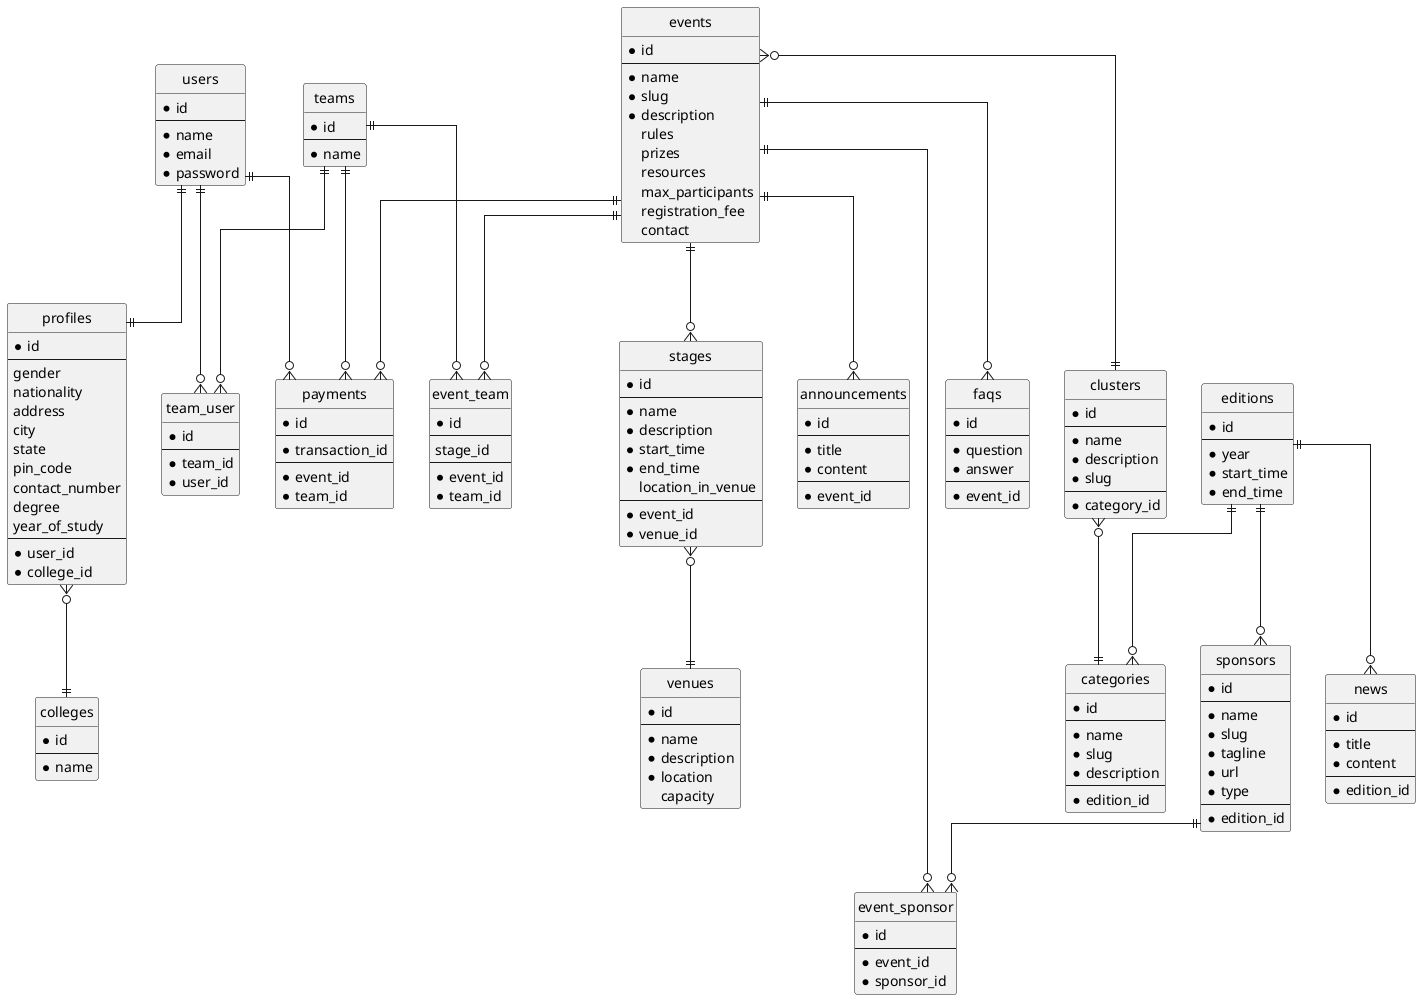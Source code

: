 @startuml E-R diagram
' hide the spot
hide circle

' avoid problems with angled crows feet
skinparam linetype ortho

entity users {
    * id
    --
    * name
    * email
    * password
}

entity colleges {
    * id
    --
    * name
}

entity profiles {
    * id
    --
    gender
    nationality
    address
    city
    state
    pin_code
    contact_number
    degree
    year_of_study
    --
    * user_id
    * college_id
}

entity sponsors {
    * id
    --
    * name
    * slug
    * tagline
    * url
    * type
    --
    * edition_id
}

entity editions {
    * id
    --
    * year
    * start_time
    * end_time
}

entity categories {
    * id
    --
    * name
    * slug
    * description
    --
    * edition_id
}

entity clusters {
    * id
    --
    * name
    * description
    * slug
    --
    * category_id
}

entity events {
    * id
    --
    * name
    * slug
    * description
    rules
    prizes
    resources
    max_participants
    registration_fee
    contact
}

entity event_sponsor {
    * id
    --
    * event_id
    * sponsor_id
}

entity announcements {
    * id
    --
    * title
    * content
    --
    * event_id
}

entity faqs {
    * id
    --
    * question
    * answer
    --
    * event_id
}

entity stages {
    * id
    --
    * name
    * description
    * start_time
    * end_time
    location_in_venue
    --
    * event_id
    * venue_id
}

entity venues {
    * id
    --
    * name
    * description
    * location
    capacity
}

entity payments {
    * id
    --
    * transaction_id
    --
    * event_id
    * team_id
}

entity teams {
    * id
    --
    * name
}

entity team_user {
    * id
    --
    * team_id
    * user_id
}

entity event_team {
    * id
    --
    stage_id
    --
    * event_id
    * team_id
}

entity news {
    * id
    --
    * title
    * content
    --
    * edition_id
}

editions        ||--o{      sponsors
editions        ||--o{      categories
events          ||--o{      faqs
events          ||--o{      stages
events          }o--||      clusters
clusters        }o--||      categories
events          ||--o{      payments
events          ||--o{      event_sponsor
sponsors        ||--o{      event_sponsor
events          ||--o{      event_team
teams           ||--o{      event_team
events          ||--o{      announcements
editions        ||--o{      news
users           ||--o{      payments
stages          }o--||      venues
teams           ||--o{      payments
teams           ||--o{      team_user
users           ||--o{      team_user
users           ||--||      profiles
profiles        }o--||      colleges

@enduml
